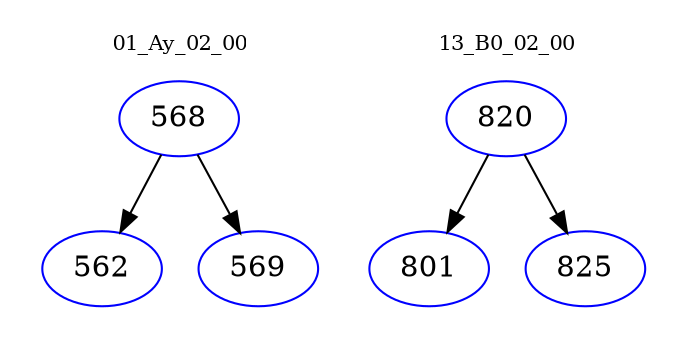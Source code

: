 digraph{
subgraph cluster_0 {
color = white
label = "01_Ay_02_00";
fontsize=10;
T0_568 [label="568", color="blue"]
T0_568 -> T0_562 [color="black"]
T0_562 [label="562", color="blue"]
T0_568 -> T0_569 [color="black"]
T0_569 [label="569", color="blue"]
}
subgraph cluster_1 {
color = white
label = "13_B0_02_00";
fontsize=10;
T1_820 [label="820", color="blue"]
T1_820 -> T1_801 [color="black"]
T1_801 [label="801", color="blue"]
T1_820 -> T1_825 [color="black"]
T1_825 [label="825", color="blue"]
}
}
